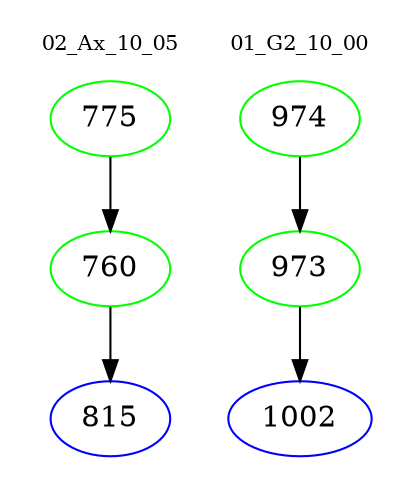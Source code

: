 digraph{
subgraph cluster_0 {
color = white
label = "02_Ax_10_05";
fontsize=10;
T0_775 [label="775", color="green"]
T0_775 -> T0_760 [color="black"]
T0_760 [label="760", color="green"]
T0_760 -> T0_815 [color="black"]
T0_815 [label="815", color="blue"]
}
subgraph cluster_1 {
color = white
label = "01_G2_10_00";
fontsize=10;
T1_974 [label="974", color="green"]
T1_974 -> T1_973 [color="black"]
T1_973 [label="973", color="green"]
T1_973 -> T1_1002 [color="black"]
T1_1002 [label="1002", color="blue"]
}
}
